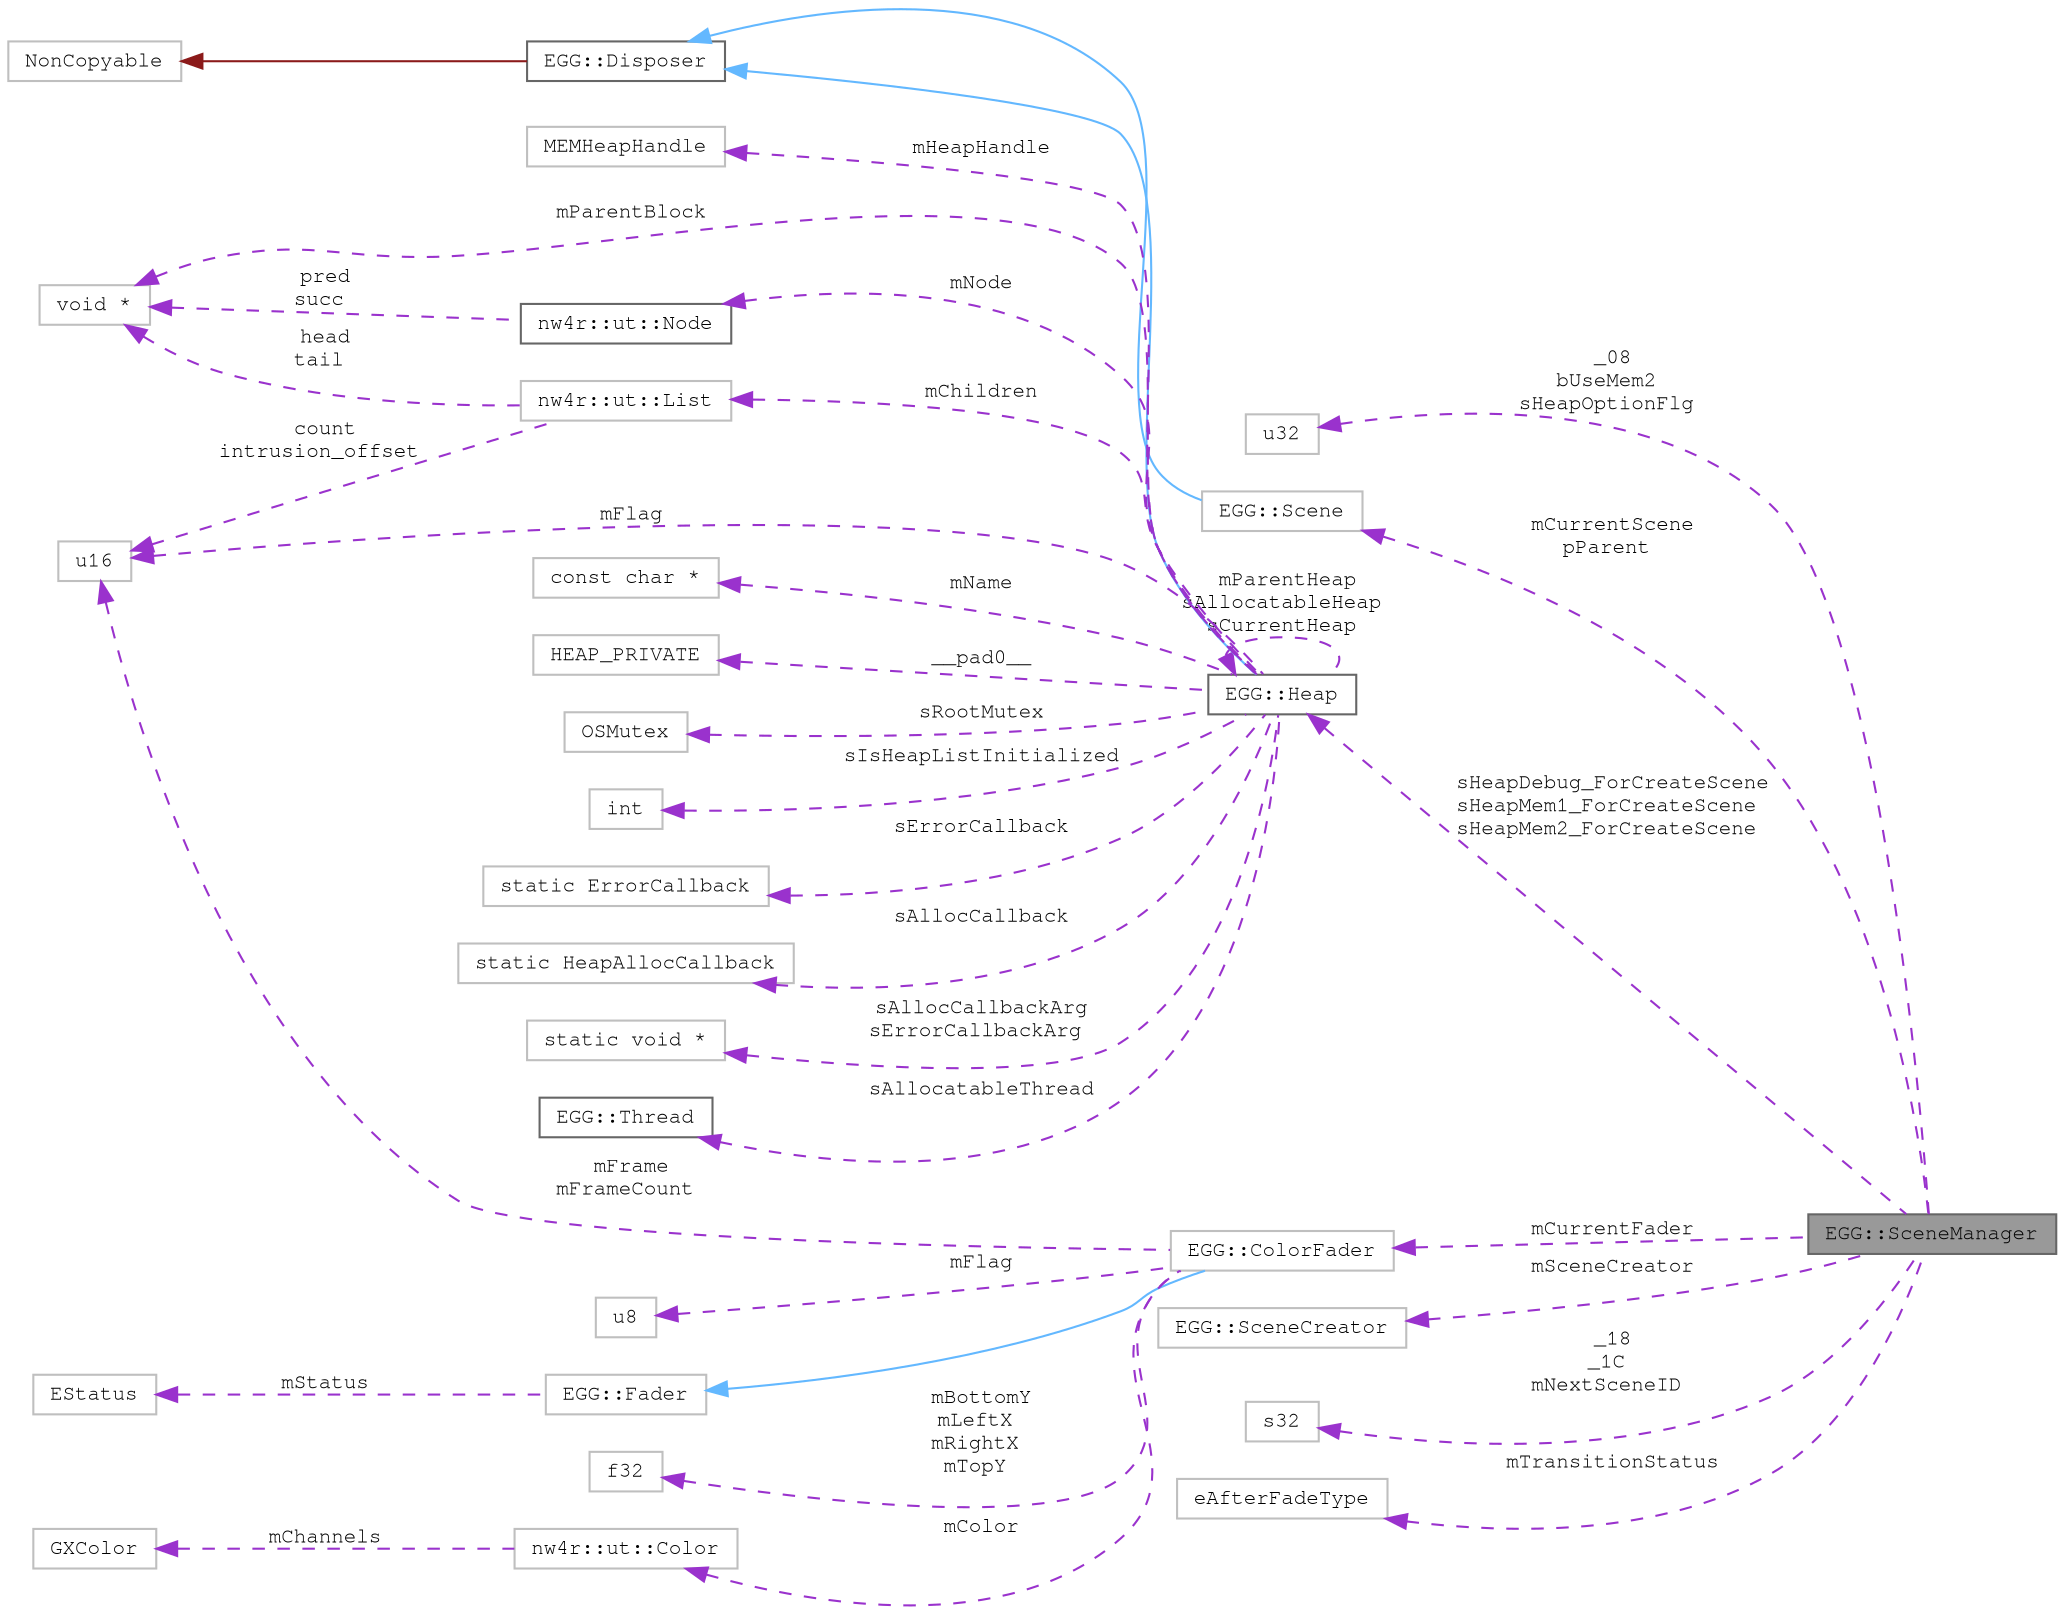 digraph "EGG::SceneManager"
{
 // LATEX_PDF_SIZE
  bgcolor="transparent";
  edge [fontname=FreeMono,fontsize=10,labelfontname=FreeMono,labelfontsize=10];
  node [fontname=FreeMono,fontsize=10,shape=box,height=0.2,width=0.4];
  rankdir="LR";
  Node1 [label="EGG::SceneManager",height=0.2,width=0.4,color="gray40", fillcolor="grey60", style="filled", fontcolor="black",tooltip=" "];
  Node2 -> Node1 [dir="back",color="darkorchid3",style="dashed",label=" _08\nbUseMem2\nsHeapOptionFlg" ];
  Node2 [label="u32",height=0.2,width=0.4,color="grey75", fillcolor="white", style="filled",tooltip=" "];
  Node3 -> Node1 [dir="back",color="darkorchid3",style="dashed",label=" sHeapDebug_ForCreateScene\nsHeapMem1_ForCreateScene\nsHeapMem2_ForCreateScene" ];
  Node3 [label="EGG::Heap",height=0.2,width=0.4,color="gray40", fillcolor="white", style="filled",URL="$class_e_g_g_1_1_heap.html",tooltip="Base Heap class."];
  Node4 -> Node3 [dir="back",color="steelblue1",style="solid"];
  Node4 [label="EGG::Disposer",height=0.2,width=0.4,color="gray40", fillcolor="white", style="filled",URL="$class_e_g_g_1_1_disposer.html",tooltip="Base class for garbage-collected objects."];
  Node5 -> Node4 [dir="back",color="firebrick4",style="solid"];
  Node5 [label="NonCopyable",height=0.2,width=0.4,color="grey75", fillcolor="white", style="filled",URL="$class_non_copyable.html",tooltip=" "];
  Node6 -> Node3 [dir="back",color="darkorchid3",style="dashed",label=" __pad0__" ];
  Node6 [label="HEAP_PRIVATE",height=0.2,width=0.4,color="grey75", fillcolor="white", style="filled",tooltip=" "];
  Node7 -> Node3 [dir="back",color="darkorchid3",style="dashed",label=" sRootMutex" ];
  Node7 [label="OSMutex",height=0.2,width=0.4,color="grey75", fillcolor="white", style="filled",tooltip=" "];
  Node3 -> Node3 [dir="back",color="darkorchid3",style="dashed",label=" mParentHeap\nsAllocatableHeap\nsCurrentHeap" ];
  Node8 -> Node3 [dir="back",color="darkorchid3",style="dashed",label=" sIsHeapListInitialized" ];
  Node8 [label="int",height=0.2,width=0.4,color="grey75", fillcolor="white", style="filled",tooltip=" "];
  Node9 -> Node3 [dir="back",color="darkorchid3",style="dashed",label=" sErrorCallback" ];
  Node9 [label="static ErrorCallback",height=0.2,width=0.4,color="grey75", fillcolor="white", style="filled",tooltip=" "];
  Node10 -> Node3 [dir="back",color="darkorchid3",style="dashed",label=" sAllocCallback" ];
  Node10 [label="static HeapAllocCallback",height=0.2,width=0.4,color="grey75", fillcolor="white", style="filled",tooltip=" "];
  Node11 -> Node3 [dir="back",color="darkorchid3",style="dashed",label=" sAllocCallbackArg\nsErrorCallbackArg" ];
  Node11 [label="static void *",height=0.2,width=0.4,color="grey75", fillcolor="white", style="filled",tooltip=" "];
  Node12 -> Node3 [dir="back",color="darkorchid3",style="dashed",label=" sAllocatableThread" ];
  Node12 [label="EGG::Thread",height=0.2,width=0.4,color="gray40", fillcolor="white", style="filled",URL="$class_e_g_g_1_1_thread.html",tooltip="Wrapper for OSThread."];
  Node13 -> Node3 [dir="back",color="darkorchid3",style="dashed",label=" mHeapHandle" ];
  Node13 [label="MEMHeapHandle",height=0.2,width=0.4,color="grey75", fillcolor="white", style="filled",tooltip=" "];
  Node14 -> Node3 [dir="back",color="darkorchid3",style="dashed",label=" mParentBlock" ];
  Node14 [label="void *",height=0.2,width=0.4,color="grey75", fillcolor="white", style="filled",tooltip=" "];
  Node15 -> Node3 [dir="back",color="darkorchid3",style="dashed",label=" mFlag" ];
  Node15 [label="u16",height=0.2,width=0.4,color="grey75", fillcolor="white", style="filled",URL="$classu16.html",tooltip=" "];
  Node16 -> Node3 [dir="back",color="darkorchid3",style="dashed",label=" mNode" ];
  Node16 [label="nw4r::ut::Node",height=0.2,width=0.4,color="gray40", fillcolor="white", style="filled",URL="$structnw4r_1_1ut_1_1_node.html",tooltip="Bidirectional list node."];
  Node14 -> Node16 [dir="back",color="darkorchid3",style="dashed",label=" pred\nsucc" ];
  Node17 -> Node3 [dir="back",color="darkorchid3",style="dashed",label=" mChildren" ];
  Node17 [label="nw4r::ut::List",height=0.2,width=0.4,color="grey75", fillcolor="white", style="filled",URL="$structnw4r_1_1ut_1_1_list.html",tooltip=" "];
  Node14 -> Node17 [dir="back",color="darkorchid3",style="dashed",label=" head\ntail" ];
  Node15 -> Node17 [dir="back",color="darkorchid3",style="dashed",label=" count\nintrusion_offset" ];
  Node18 -> Node3 [dir="back",color="darkorchid3",style="dashed",label=" mName" ];
  Node18 [label="const char *",height=0.2,width=0.4,color="grey75", fillcolor="white", style="filled",tooltip=" "];
  Node19 -> Node1 [dir="back",color="darkorchid3",style="dashed",label=" mSceneCreator" ];
  Node19 [label="EGG::SceneCreator",height=0.2,width=0.4,color="grey75", fillcolor="white", style="filled",URL="$class_e_g_g_1_1_scene_creator.html",tooltip=" "];
  Node20 -> Node1 [dir="back",color="darkorchid3",style="dashed",label=" mCurrentScene\npParent" ];
  Node20 [label="EGG::Scene",height=0.2,width=0.4,color="grey75", fillcolor="white", style="filled",URL="$class_e_g_g_1_1_scene.html",tooltip=" "];
  Node4 -> Node20 [dir="back",color="steelblue1",style="solid"];
  Node21 -> Node1 [dir="back",color="darkorchid3",style="dashed",label=" _18\n_1C\nmNextSceneID" ];
  Node21 [label="s32",height=0.2,width=0.4,color="grey75", fillcolor="white", style="filled",tooltip=" "];
  Node22 -> Node1 [dir="back",color="darkorchid3",style="dashed",label=" mTransitionStatus" ];
  Node22 [label="eAfterFadeType",height=0.2,width=0.4,color="grey75", fillcolor="white", style="filled",tooltip=" "];
  Node23 -> Node1 [dir="back",color="darkorchid3",style="dashed",label=" mCurrentFader" ];
  Node23 [label="EGG::ColorFader",height=0.2,width=0.4,color="grey75", fillcolor="white", style="filled",URL="$class_e_g_g_1_1_color_fader.html",tooltip=" "];
  Node24 -> Node23 [dir="back",color="steelblue1",style="solid"];
  Node24 [label="EGG::Fader",height=0.2,width=0.4,color="grey75", fillcolor="white", style="filled",URL="$class_e_g_g_1_1_fader.html",tooltip=" "];
  Node25 -> Node24 [dir="back",color="darkorchid3",style="dashed",label=" mStatus" ];
  Node25 [label="EStatus",height=0.2,width=0.4,color="grey75", fillcolor="white", style="filled",tooltip=" "];
  Node26 -> Node23 [dir="back",color="darkorchid3",style="dashed",label=" mFlag" ];
  Node26 [label="u8",height=0.2,width=0.4,color="grey75", fillcolor="white", style="filled",tooltip=" "];
  Node15 -> Node23 [dir="back",color="darkorchid3",style="dashed",label=" mFrame\nmFrameCount" ];
  Node27 -> Node23 [dir="back",color="darkorchid3",style="dashed",label=" mColor" ];
  Node27 [label="nw4r::ut::Color",height=0.2,width=0.4,color="grey75", fillcolor="white", style="filled",URL="$structnw4r_1_1ut_1_1_color.html",tooltip=" "];
  Node28 -> Node27 [dir="back",color="darkorchid3",style="dashed",label=" mChannels" ];
  Node28 [label="GXColor",height=0.2,width=0.4,color="grey75", fillcolor="white", style="filled",tooltip=" "];
  Node29 -> Node23 [dir="back",color="darkorchid3",style="dashed",label=" mBottomY\nmLeftX\nmRightX\nmTopY" ];
  Node29 [label="f32",height=0.2,width=0.4,color="grey75", fillcolor="white", style="filled",tooltip=" "];
}
